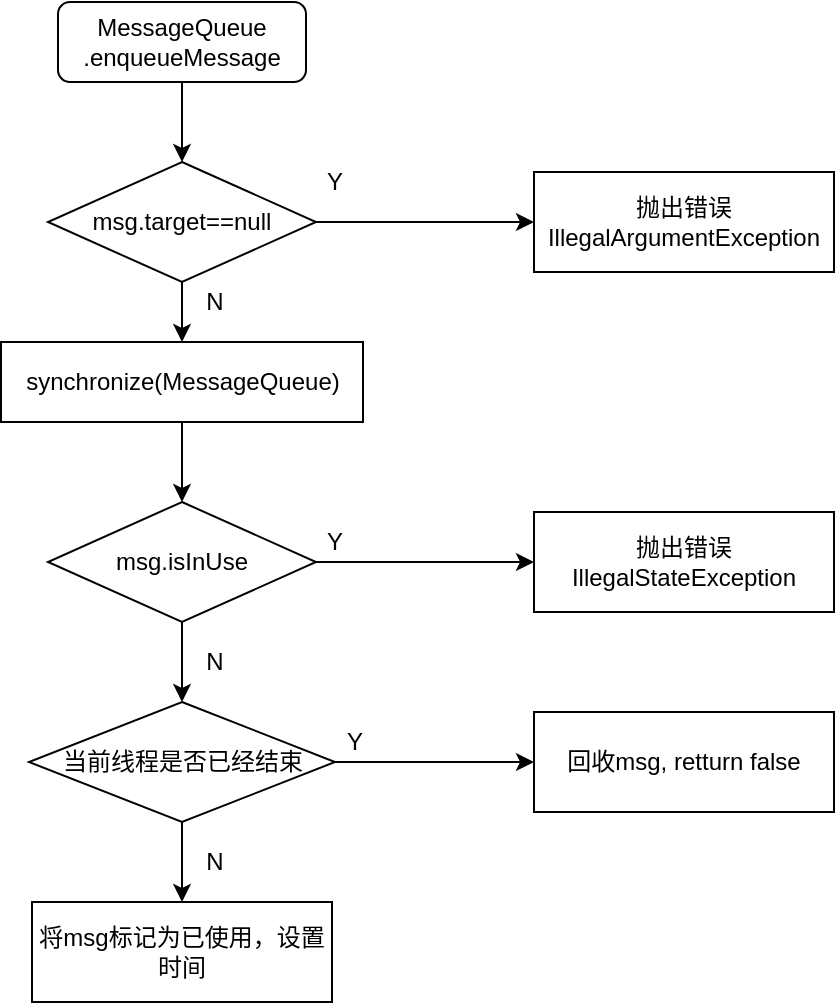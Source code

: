 <mxfile version="14.9.8" type="github">
  <diagram id="i0M6WJDhhVYFyg2WR8xw" name="Page-1">
    <mxGraphModel dx="1420" dy="802" grid="1" gridSize="10" guides="1" tooltips="1" connect="1" arrows="1" fold="1" page="1" pageScale="1" pageWidth="827" pageHeight="1169" math="0" shadow="0">
      <root>
        <mxCell id="0" />
        <mxCell id="1" parent="0" />
        <mxCell id="jzUD9FvAD9lhoMT2rPVL-3" value="" style="edgeStyle=orthogonalEdgeStyle;rounded=0;orthogonalLoop=1;jettySize=auto;html=1;" edge="1" parent="1" source="jzUD9FvAD9lhoMT2rPVL-1" target="jzUD9FvAD9lhoMT2rPVL-2">
          <mxGeometry relative="1" as="geometry" />
        </mxCell>
        <mxCell id="jzUD9FvAD9lhoMT2rPVL-1" value="MessageQueue&lt;br&gt;.enqueueMessage" style="rounded=1;whiteSpace=wrap;html=1;" vertex="1" parent="1">
          <mxGeometry x="352" y="80" width="124" height="40" as="geometry" />
        </mxCell>
        <mxCell id="jzUD9FvAD9lhoMT2rPVL-5" value="" style="edgeStyle=orthogonalEdgeStyle;rounded=0;orthogonalLoop=1;jettySize=auto;html=1;" edge="1" parent="1" source="jzUD9FvAD9lhoMT2rPVL-2" target="jzUD9FvAD9lhoMT2rPVL-4">
          <mxGeometry relative="1" as="geometry" />
        </mxCell>
        <mxCell id="jzUD9FvAD9lhoMT2rPVL-8" value="" style="edgeStyle=orthogonalEdgeStyle;rounded=0;orthogonalLoop=1;jettySize=auto;html=1;" edge="1" parent="1" source="jzUD9FvAD9lhoMT2rPVL-2" target="jzUD9FvAD9lhoMT2rPVL-7">
          <mxGeometry relative="1" as="geometry" />
        </mxCell>
        <mxCell id="jzUD9FvAD9lhoMT2rPVL-2" value="msg.target==null" style="rhombus;whiteSpace=wrap;html=1;" vertex="1" parent="1">
          <mxGeometry x="347" y="160" width="134" height="60" as="geometry" />
        </mxCell>
        <mxCell id="jzUD9FvAD9lhoMT2rPVL-4" value="抛出错误IllegalArgumentException" style="rounded=0;whiteSpace=wrap;html=1;" vertex="1" parent="1">
          <mxGeometry x="590" y="165" width="150" height="50" as="geometry" />
        </mxCell>
        <mxCell id="jzUD9FvAD9lhoMT2rPVL-6" value="Y" style="text;html=1;align=center;verticalAlign=middle;resizable=0;points=[];autosize=1;strokeColor=none;" vertex="1" parent="1">
          <mxGeometry x="480" y="160" width="20" height="20" as="geometry" />
        </mxCell>
        <mxCell id="jzUD9FvAD9lhoMT2rPVL-13" value="" style="edgeStyle=orthogonalEdgeStyle;rounded=0;orthogonalLoop=1;jettySize=auto;html=1;" edge="1" parent="1" source="jzUD9FvAD9lhoMT2rPVL-7" target="jzUD9FvAD9lhoMT2rPVL-10">
          <mxGeometry relative="1" as="geometry" />
        </mxCell>
        <mxCell id="jzUD9FvAD9lhoMT2rPVL-7" value="synchronize(MessageQueue)" style="rounded=0;whiteSpace=wrap;html=1;" vertex="1" parent="1">
          <mxGeometry x="323.5" y="250" width="181" height="40" as="geometry" />
        </mxCell>
        <mxCell id="jzUD9FvAD9lhoMT2rPVL-9" value="N&lt;br&gt;" style="text;html=1;align=center;verticalAlign=middle;resizable=0;points=[];autosize=1;strokeColor=none;" vertex="1" parent="1">
          <mxGeometry x="420" y="220" width="20" height="20" as="geometry" />
        </mxCell>
        <mxCell id="jzUD9FvAD9lhoMT2rPVL-14" value="" style="edgeStyle=orthogonalEdgeStyle;rounded=0;orthogonalLoop=1;jettySize=auto;html=1;" edge="1" parent="1" source="jzUD9FvAD9lhoMT2rPVL-10" target="jzUD9FvAD9lhoMT2rPVL-12">
          <mxGeometry relative="1" as="geometry" />
        </mxCell>
        <mxCell id="jzUD9FvAD9lhoMT2rPVL-18" value="" style="edgeStyle=orthogonalEdgeStyle;rounded=0;orthogonalLoop=1;jettySize=auto;html=1;" edge="1" parent="1" source="jzUD9FvAD9lhoMT2rPVL-10" target="jzUD9FvAD9lhoMT2rPVL-17">
          <mxGeometry relative="1" as="geometry" />
        </mxCell>
        <mxCell id="jzUD9FvAD9lhoMT2rPVL-10" value="msg.isInUse" style="rhombus;whiteSpace=wrap;html=1;" vertex="1" parent="1">
          <mxGeometry x="347" y="330" width="134" height="60" as="geometry" />
        </mxCell>
        <mxCell id="jzUD9FvAD9lhoMT2rPVL-12" value="抛出错误IllegalStateException" style="rounded=0;whiteSpace=wrap;html=1;" vertex="1" parent="1">
          <mxGeometry x="590" y="335" width="150" height="50" as="geometry" />
        </mxCell>
        <mxCell id="jzUD9FvAD9lhoMT2rPVL-16" value="Y" style="text;html=1;align=center;verticalAlign=middle;resizable=0;points=[];autosize=1;strokeColor=none;" vertex="1" parent="1">
          <mxGeometry x="480" y="340" width="20" height="20" as="geometry" />
        </mxCell>
        <mxCell id="jzUD9FvAD9lhoMT2rPVL-21" value="" style="edgeStyle=orthogonalEdgeStyle;rounded=0;orthogonalLoop=1;jettySize=auto;html=1;" edge="1" parent="1" source="jzUD9FvAD9lhoMT2rPVL-17" target="jzUD9FvAD9lhoMT2rPVL-20">
          <mxGeometry relative="1" as="geometry" />
        </mxCell>
        <mxCell id="jzUD9FvAD9lhoMT2rPVL-25" value="" style="edgeStyle=orthogonalEdgeStyle;rounded=0;orthogonalLoop=1;jettySize=auto;html=1;" edge="1" parent="1" source="jzUD9FvAD9lhoMT2rPVL-17" target="jzUD9FvAD9lhoMT2rPVL-24">
          <mxGeometry relative="1" as="geometry" />
        </mxCell>
        <mxCell id="jzUD9FvAD9lhoMT2rPVL-17" value="当前线程是否已经结束" style="rhombus;whiteSpace=wrap;html=1;" vertex="1" parent="1">
          <mxGeometry x="337.5" y="430" width="153" height="60" as="geometry" />
        </mxCell>
        <mxCell id="jzUD9FvAD9lhoMT2rPVL-19" value="N" style="text;html=1;align=center;verticalAlign=middle;resizable=0;points=[];autosize=1;strokeColor=none;" vertex="1" parent="1">
          <mxGeometry x="420" y="400" width="20" height="20" as="geometry" />
        </mxCell>
        <mxCell id="jzUD9FvAD9lhoMT2rPVL-20" value="回收msg, retturn false" style="rounded=0;whiteSpace=wrap;html=1;" vertex="1" parent="1">
          <mxGeometry x="590" y="435" width="150" height="50" as="geometry" />
        </mxCell>
        <mxCell id="jzUD9FvAD9lhoMT2rPVL-22" value="Y" style="text;html=1;align=center;verticalAlign=middle;resizable=0;points=[];autosize=1;strokeColor=none;" vertex="1" parent="1">
          <mxGeometry x="490" y="440" width="20" height="20" as="geometry" />
        </mxCell>
        <mxCell id="jzUD9FvAD9lhoMT2rPVL-24" value="将msg标记为已使用，设置时间" style="rounded=0;whiteSpace=wrap;html=1;" vertex="1" parent="1">
          <mxGeometry x="339" y="530" width="150" height="50" as="geometry" />
        </mxCell>
        <mxCell id="jzUD9FvAD9lhoMT2rPVL-26" value="N" style="text;html=1;align=center;verticalAlign=middle;resizable=0;points=[];autosize=1;strokeColor=none;" vertex="1" parent="1">
          <mxGeometry x="420" y="500" width="20" height="20" as="geometry" />
        </mxCell>
      </root>
    </mxGraphModel>
  </diagram>
</mxfile>
